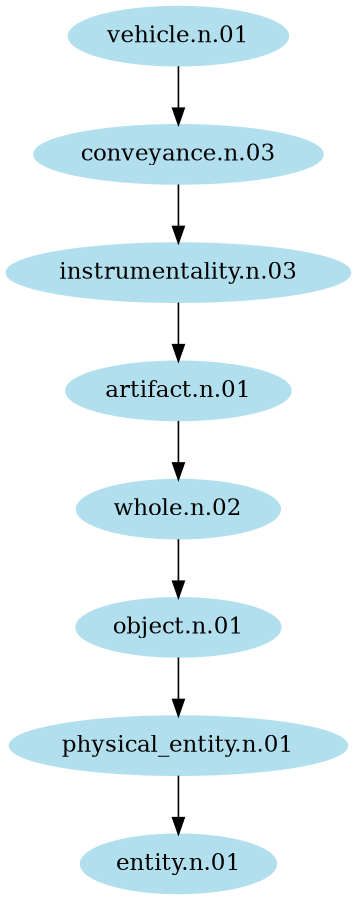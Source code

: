 digraph unix {
	node [color=lightblue2 style=filled]
	size="6,6"
	"vehicle.n.01" -> "conveyance.n.03"
	"conveyance.n.03" -> "instrumentality.n.03"
	"instrumentality.n.03" -> "artifact.n.01"
	"artifact.n.01" -> "whole.n.02"
	"whole.n.02" -> "object.n.01"
	"object.n.01" -> "physical_entity.n.01"
	"physical_entity.n.01" -> "entity.n.01"
}
